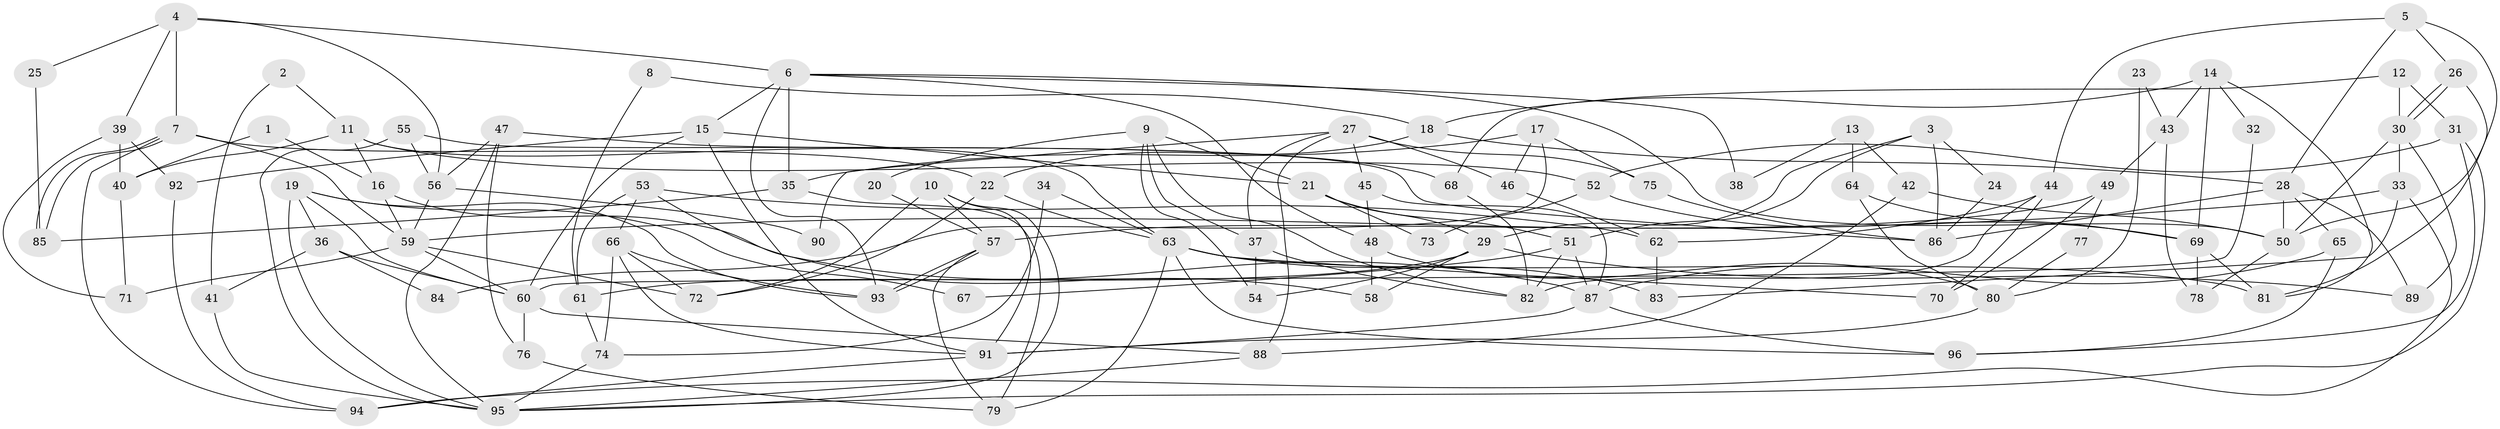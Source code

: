 // coarse degree distribution, {2: 0.14925373134328357, 3: 0.1791044776119403, 10: 0.029850746268656716, 4: 0.1791044776119403, 6: 0.16417910447761194, 7: 0.05970149253731343, 11: 0.014925373134328358, 5: 0.1791044776119403, 8: 0.029850746268656716, 9: 0.014925373134328358}
// Generated by graph-tools (version 1.1) at 2025/24/03/03/25 07:24:02]
// undirected, 96 vertices, 192 edges
graph export_dot {
graph [start="1"]
  node [color=gray90,style=filled];
  1;
  2;
  3;
  4;
  5;
  6;
  7;
  8;
  9;
  10;
  11;
  12;
  13;
  14;
  15;
  16;
  17;
  18;
  19;
  20;
  21;
  22;
  23;
  24;
  25;
  26;
  27;
  28;
  29;
  30;
  31;
  32;
  33;
  34;
  35;
  36;
  37;
  38;
  39;
  40;
  41;
  42;
  43;
  44;
  45;
  46;
  47;
  48;
  49;
  50;
  51;
  52;
  53;
  54;
  55;
  56;
  57;
  58;
  59;
  60;
  61;
  62;
  63;
  64;
  65;
  66;
  67;
  68;
  69;
  70;
  71;
  72;
  73;
  74;
  75;
  76;
  77;
  78;
  79;
  80;
  81;
  82;
  83;
  84;
  85;
  86;
  87;
  88;
  89;
  90;
  91;
  92;
  93;
  94;
  95;
  96;
  1 -- 16;
  1 -- 40;
  2 -- 11;
  2 -- 41;
  3 -- 29;
  3 -- 51;
  3 -- 24;
  3 -- 86;
  4 -- 56;
  4 -- 7;
  4 -- 6;
  4 -- 25;
  4 -- 39;
  5 -- 50;
  5 -- 44;
  5 -- 26;
  5 -- 28;
  6 -- 15;
  6 -- 35;
  6 -- 38;
  6 -- 48;
  6 -- 50;
  6 -- 93;
  7 -- 22;
  7 -- 85;
  7 -- 85;
  7 -- 59;
  7 -- 94;
  8 -- 61;
  8 -- 18;
  9 -- 21;
  9 -- 54;
  9 -- 20;
  9 -- 37;
  9 -- 82;
  10 -- 95;
  10 -- 91;
  10 -- 57;
  10 -- 72;
  11 -- 16;
  11 -- 63;
  11 -- 40;
  11 -- 52;
  12 -- 31;
  12 -- 30;
  12 -- 68;
  13 -- 64;
  13 -- 42;
  13 -- 38;
  14 -- 43;
  14 -- 18;
  14 -- 32;
  14 -- 69;
  14 -- 81;
  15 -- 91;
  15 -- 92;
  15 -- 21;
  15 -- 60;
  16 -- 87;
  16 -- 59;
  17 -- 75;
  17 -- 35;
  17 -- 46;
  17 -- 84;
  18 -- 22;
  18 -- 28;
  19 -- 93;
  19 -- 60;
  19 -- 36;
  19 -- 67;
  19 -- 95;
  20 -- 57;
  21 -- 29;
  21 -- 51;
  21 -- 73;
  22 -- 72;
  22 -- 63;
  23 -- 80;
  23 -- 43;
  24 -- 86;
  25 -- 85;
  26 -- 30;
  26 -- 30;
  26 -- 81;
  27 -- 88;
  27 -- 37;
  27 -- 45;
  27 -- 46;
  27 -- 75;
  27 -- 90;
  28 -- 50;
  28 -- 65;
  28 -- 86;
  28 -- 89;
  29 -- 61;
  29 -- 58;
  29 -- 54;
  29 -- 89;
  30 -- 89;
  30 -- 33;
  30 -- 50;
  31 -- 96;
  31 -- 52;
  31 -- 95;
  32 -- 60;
  33 -- 59;
  33 -- 83;
  33 -- 94;
  34 -- 74;
  34 -- 63;
  35 -- 79;
  35 -- 85;
  36 -- 60;
  36 -- 41;
  36 -- 84;
  37 -- 82;
  37 -- 54;
  39 -- 71;
  39 -- 40;
  39 -- 92;
  40 -- 71;
  41 -- 95;
  42 -- 50;
  42 -- 88;
  43 -- 49;
  43 -- 78;
  44 -- 62;
  44 -- 82;
  44 -- 70;
  45 -- 87;
  45 -- 48;
  46 -- 62;
  47 -- 56;
  47 -- 95;
  47 -- 68;
  47 -- 76;
  48 -- 58;
  48 -- 80;
  49 -- 57;
  49 -- 70;
  49 -- 77;
  50 -- 78;
  51 -- 82;
  51 -- 67;
  51 -- 87;
  52 -- 69;
  52 -- 73;
  53 -- 62;
  53 -- 66;
  53 -- 58;
  53 -- 61;
  55 -- 86;
  55 -- 95;
  55 -- 56;
  56 -- 59;
  56 -- 90;
  57 -- 93;
  57 -- 93;
  57 -- 79;
  59 -- 60;
  59 -- 71;
  59 -- 72;
  60 -- 76;
  60 -- 88;
  61 -- 74;
  62 -- 83;
  63 -- 81;
  63 -- 96;
  63 -- 70;
  63 -- 79;
  63 -- 83;
  64 -- 69;
  64 -- 80;
  65 -- 87;
  65 -- 96;
  66 -- 93;
  66 -- 72;
  66 -- 74;
  66 -- 91;
  68 -- 82;
  69 -- 81;
  69 -- 78;
  74 -- 95;
  75 -- 86;
  76 -- 79;
  77 -- 80;
  80 -- 91;
  87 -- 91;
  87 -- 96;
  88 -- 95;
  91 -- 94;
  92 -- 94;
}

